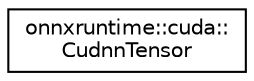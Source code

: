 digraph "Graphical Class Hierarchy"
{
  edge [fontname="Helvetica",fontsize="10",labelfontname="Helvetica",labelfontsize="10"];
  node [fontname="Helvetica",fontsize="10",shape=record];
  rankdir="LR";
  Node0 [label="onnxruntime::cuda::\lCudnnTensor",height=0.2,width=0.4,color="black", fillcolor="white", style="filled",URL="$classonnxruntime_1_1cuda_1_1CudnnTensor.html"];
}
